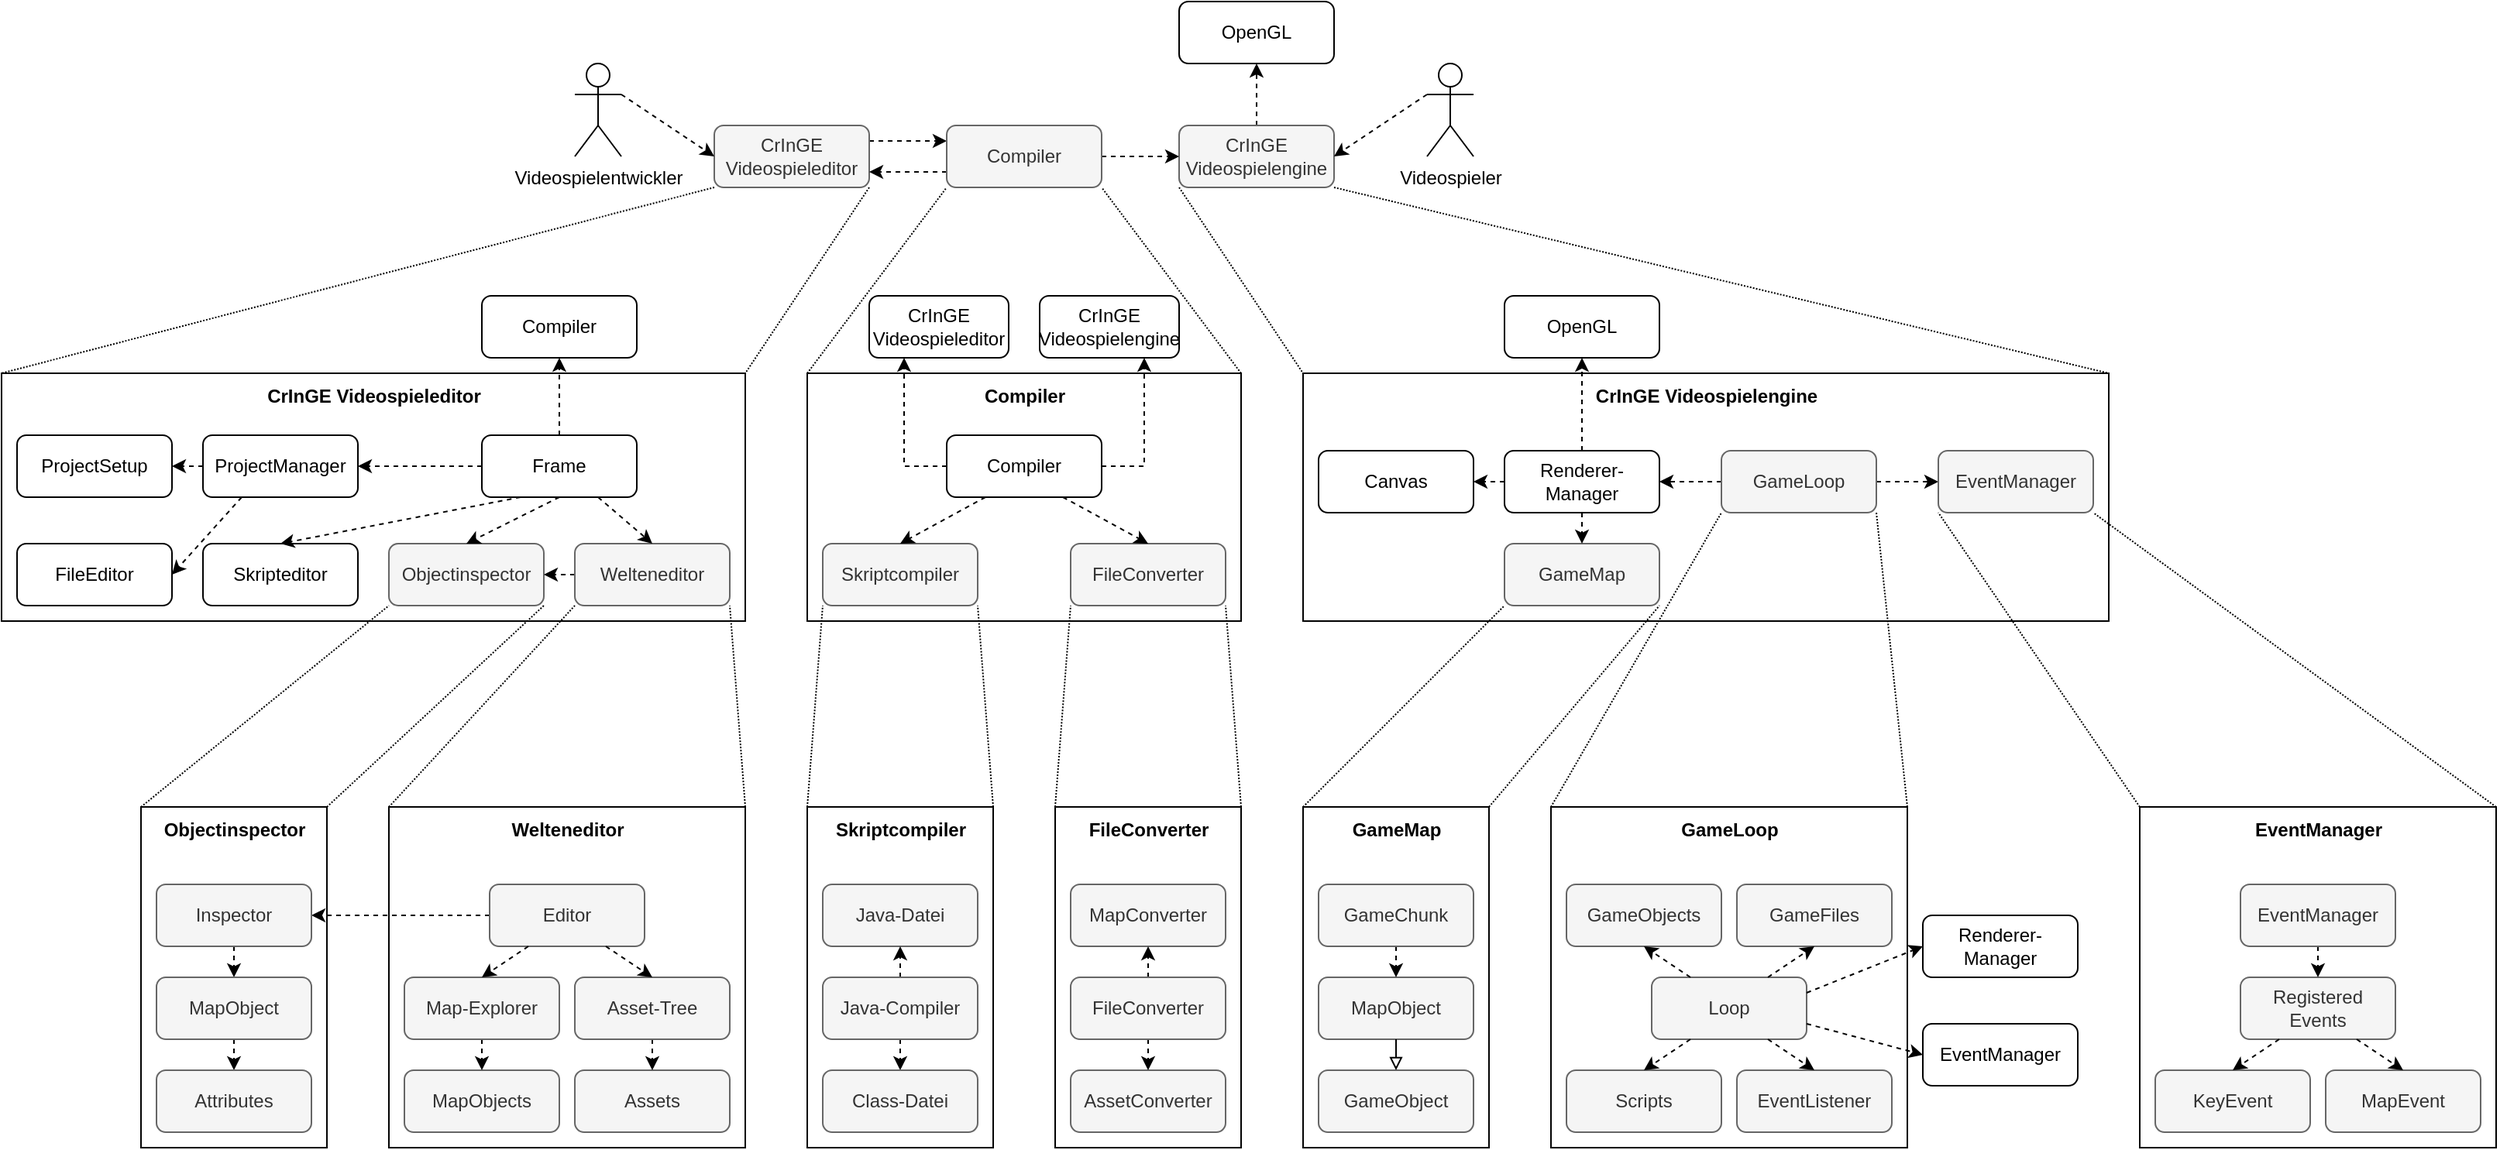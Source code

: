 <mxfile version="22.1.5" type="device">
  <diagram name="Seite-1" id="goZmlAQvP2xmTOEM6YcT">
    <mxGraphModel dx="2316" dy="764" grid="1" gridSize="10" guides="1" tooltips="1" connect="1" arrows="1" fold="1" page="1" pageScale="1" pageWidth="827" pageHeight="1169" math="0" shadow="0">
      <root>
        <mxCell id="0" />
        <mxCell id="1" parent="0" />
        <mxCell id="rNvgKP-XyyoEuGhugTqY-169" value="" style="rounded=0;whiteSpace=wrap;html=1;" vertex="1" parent="1">
          <mxGeometry x="-350" y="680" width="120" height="220" as="geometry" />
        </mxCell>
        <mxCell id="rNvgKP-XyyoEuGhugTqY-159" style="edgeStyle=orthogonalEdgeStyle;rounded=0;orthogonalLoop=1;jettySize=auto;html=1;exitX=1;exitY=0.25;exitDx=0;exitDy=0;entryX=0;entryY=0.25;entryDx=0;entryDy=0;dashed=1;" edge="1" parent="1" source="rNvgKP-XyyoEuGhugTqY-1" target="rNvgKP-XyyoEuGhugTqY-104">
          <mxGeometry relative="1" as="geometry" />
        </mxCell>
        <mxCell id="rNvgKP-XyyoEuGhugTqY-1" value="CrInGE Videospieleditor" style="rounded=1;whiteSpace=wrap;html=1;fillColor=#f5f5f5;fontColor=#333333;strokeColor=#666666;" vertex="1" parent="1">
          <mxGeometry x="20" y="240" width="100" height="40" as="geometry" />
        </mxCell>
        <mxCell id="rNvgKP-XyyoEuGhugTqY-15" style="edgeStyle=orthogonalEdgeStyle;rounded=0;orthogonalLoop=1;jettySize=auto;html=1;exitX=0.5;exitY=0;exitDx=0;exitDy=0;entryX=0.5;entryY=1;entryDx=0;entryDy=0;dashed=1;" edge="1" parent="1" source="rNvgKP-XyyoEuGhugTqY-2" target="rNvgKP-XyyoEuGhugTqY-14">
          <mxGeometry relative="1" as="geometry" />
        </mxCell>
        <mxCell id="rNvgKP-XyyoEuGhugTqY-2" value="CrInGE Videospielengine" style="rounded=1;whiteSpace=wrap;html=1;fillColor=#f5f5f5;fontColor=#333333;strokeColor=#666666;" vertex="1" parent="1">
          <mxGeometry x="320" y="240" width="100" height="40" as="geometry" />
        </mxCell>
        <mxCell id="rNvgKP-XyyoEuGhugTqY-4" value="Videospielentwickler" style="shape=umlActor;verticalLabelPosition=bottom;verticalAlign=top;html=1;outlineConnect=0;" vertex="1" parent="1">
          <mxGeometry x="-70" y="200" width="30" height="60" as="geometry" />
        </mxCell>
        <mxCell id="rNvgKP-XyyoEuGhugTqY-10" value="Videospieler" style="shape=umlActor;verticalLabelPosition=bottom;verticalAlign=top;html=1;outlineConnect=0;" vertex="1" parent="1">
          <mxGeometry x="480" y="200" width="30" height="60" as="geometry" />
        </mxCell>
        <mxCell id="rNvgKP-XyyoEuGhugTqY-14" value="OpenGL" style="rounded=1;whiteSpace=wrap;html=1;" vertex="1" parent="1">
          <mxGeometry x="320" y="160" width="100" height="40" as="geometry" />
        </mxCell>
        <mxCell id="rNvgKP-XyyoEuGhugTqY-16" value="" style="rounded=0;whiteSpace=wrap;html=1;" vertex="1" parent="1">
          <mxGeometry x="-440" y="400" width="480" height="160" as="geometry" />
        </mxCell>
        <mxCell id="rNvgKP-XyyoEuGhugTqY-17" value="" style="rounded=0;whiteSpace=wrap;html=1;" vertex="1" parent="1">
          <mxGeometry x="400" y="400" width="520" height="160" as="geometry" />
        </mxCell>
        <mxCell id="rNvgKP-XyyoEuGhugTqY-18" value="" style="endArrow=none;html=1;rounded=0;entryX=0;entryY=0;entryDx=0;entryDy=0;exitX=0;exitY=1;exitDx=0;exitDy=0;dashed=1;dashPattern=1 1;" edge="1" parent="1" source="rNvgKP-XyyoEuGhugTqY-2" target="rNvgKP-XyyoEuGhugTqY-17">
          <mxGeometry width="50" height="50" relative="1" as="geometry">
            <mxPoint x="360" y="430" as="sourcePoint" />
            <mxPoint x="410" y="380" as="targetPoint" />
          </mxGeometry>
        </mxCell>
        <mxCell id="rNvgKP-XyyoEuGhugTqY-19" value="" style="endArrow=none;html=1;rounded=0;entryX=1;entryY=0;entryDx=0;entryDy=0;exitX=1;exitY=1;exitDx=0;exitDy=0;dashed=1;dashPattern=1 1;" edge="1" parent="1" source="rNvgKP-XyyoEuGhugTqY-2" target="rNvgKP-XyyoEuGhugTqY-17">
          <mxGeometry width="50" height="50" relative="1" as="geometry">
            <mxPoint x="410" y="330" as="sourcePoint" />
            <mxPoint x="410" y="390" as="targetPoint" />
          </mxGeometry>
        </mxCell>
        <mxCell id="rNvgKP-XyyoEuGhugTqY-20" value="" style="endArrow=classic;html=1;rounded=0;exitX=1;exitY=0.333;exitDx=0;exitDy=0;exitPerimeter=0;entryX=0;entryY=0.5;entryDx=0;entryDy=0;dashed=1;" edge="1" parent="1" source="rNvgKP-XyyoEuGhugTqY-4" target="rNvgKP-XyyoEuGhugTqY-1">
          <mxGeometry width="50" height="50" relative="1" as="geometry">
            <mxPoint x="360" y="330" as="sourcePoint" />
            <mxPoint x="410" y="280" as="targetPoint" />
          </mxGeometry>
        </mxCell>
        <mxCell id="rNvgKP-XyyoEuGhugTqY-21" value="" style="endArrow=classic;html=1;rounded=0;exitX=0;exitY=0.333;exitDx=0;exitDy=0;exitPerimeter=0;entryX=1;entryY=0.5;entryDx=0;entryDy=0;dashed=1;" edge="1" parent="1" source="rNvgKP-XyyoEuGhugTqY-10" target="rNvgKP-XyyoEuGhugTqY-2">
          <mxGeometry width="50" height="50" relative="1" as="geometry">
            <mxPoint x="210" y="270" as="sourcePoint" />
            <mxPoint x="270" y="310" as="targetPoint" />
          </mxGeometry>
        </mxCell>
        <mxCell id="rNvgKP-XyyoEuGhugTqY-22" value="" style="endArrow=none;html=1;rounded=0;entryX=1;entryY=0;entryDx=0;entryDy=0;exitX=1;exitY=1;exitDx=0;exitDy=0;dashed=1;dashPattern=1 1;" edge="1" parent="1" source="rNvgKP-XyyoEuGhugTqY-1" target="rNvgKP-XyyoEuGhugTqY-16">
          <mxGeometry width="50" height="50" relative="1" as="geometry">
            <mxPoint x="410" y="330" as="sourcePoint" />
            <mxPoint x="410" y="410" as="targetPoint" />
          </mxGeometry>
        </mxCell>
        <mxCell id="rNvgKP-XyyoEuGhugTqY-23" value="" style="endArrow=none;html=1;rounded=0;entryX=0;entryY=0;entryDx=0;entryDy=0;exitX=0;exitY=1;exitDx=0;exitDy=0;dashed=1;dashPattern=1 1;" edge="1" parent="1" source="rNvgKP-XyyoEuGhugTqY-1" target="rNvgKP-XyyoEuGhugTqY-16">
          <mxGeometry width="50" height="50" relative="1" as="geometry">
            <mxPoint x="370" y="330" as="sourcePoint" />
            <mxPoint x="370" y="410" as="targetPoint" />
          </mxGeometry>
        </mxCell>
        <mxCell id="rNvgKP-XyyoEuGhugTqY-24" value="Objectinspector" style="rounded=1;whiteSpace=wrap;html=1;fillColor=#f5f5f5;fontColor=#333333;strokeColor=#666666;" vertex="1" parent="1">
          <mxGeometry x="-190" y="510" width="100" height="40" as="geometry" />
        </mxCell>
        <mxCell id="rNvgKP-XyyoEuGhugTqY-168" style="edgeStyle=orthogonalEdgeStyle;rounded=0;orthogonalLoop=1;jettySize=auto;html=1;exitX=0;exitY=0.5;exitDx=0;exitDy=0;entryX=1;entryY=0.5;entryDx=0;entryDy=0;dashed=1;" edge="1" parent="1" source="rNvgKP-XyyoEuGhugTqY-25" target="rNvgKP-XyyoEuGhugTqY-24">
          <mxGeometry relative="1" as="geometry" />
        </mxCell>
        <mxCell id="rNvgKP-XyyoEuGhugTqY-25" value="Welteneditor" style="rounded=1;whiteSpace=wrap;html=1;fillColor=#f5f5f5;fontColor=#333333;strokeColor=#666666;" vertex="1" parent="1">
          <mxGeometry x="-70" y="510" width="100" height="40" as="geometry" />
        </mxCell>
        <mxCell id="rNvgKP-XyyoEuGhugTqY-26" value="Canvas" style="rounded=1;whiteSpace=wrap;html=1;" vertex="1" parent="1">
          <mxGeometry x="410" y="450" width="100" height="40" as="geometry" />
        </mxCell>
        <mxCell id="rNvgKP-XyyoEuGhugTqY-27" value="GameMap" style="rounded=1;whiteSpace=wrap;html=1;fillColor=#f5f5f5;fontColor=#333333;strokeColor=#666666;" vertex="1" parent="1">
          <mxGeometry x="530" y="510" width="100" height="40" as="geometry" />
        </mxCell>
        <mxCell id="rNvgKP-XyyoEuGhugTqY-29" style="edgeStyle=orthogonalEdgeStyle;rounded=0;orthogonalLoop=1;jettySize=auto;html=1;exitX=0.5;exitY=1;exitDx=0;exitDy=0;entryX=0.5;entryY=0;entryDx=0;entryDy=0;dashed=1;" edge="1" parent="1" source="rNvgKP-XyyoEuGhugTqY-28" target="rNvgKP-XyyoEuGhugTqY-27">
          <mxGeometry relative="1" as="geometry" />
        </mxCell>
        <mxCell id="rNvgKP-XyyoEuGhugTqY-32" style="edgeStyle=orthogonalEdgeStyle;rounded=0;orthogonalLoop=1;jettySize=auto;html=1;exitX=0.5;exitY=0;exitDx=0;exitDy=0;entryX=0.5;entryY=1;entryDx=0;entryDy=0;dashed=1;" edge="1" parent="1" source="rNvgKP-XyyoEuGhugTqY-28" target="rNvgKP-XyyoEuGhugTqY-31">
          <mxGeometry relative="1" as="geometry" />
        </mxCell>
        <mxCell id="rNvgKP-XyyoEuGhugTqY-34" style="edgeStyle=orthogonalEdgeStyle;rounded=0;orthogonalLoop=1;jettySize=auto;html=1;exitX=0;exitY=0.5;exitDx=0;exitDy=0;entryX=1;entryY=0.5;entryDx=0;entryDy=0;dashed=1;" edge="1" parent="1" source="rNvgKP-XyyoEuGhugTqY-28" target="rNvgKP-XyyoEuGhugTqY-26">
          <mxGeometry relative="1" as="geometry" />
        </mxCell>
        <mxCell id="rNvgKP-XyyoEuGhugTqY-28" value="Renderer-Manager" style="rounded=1;whiteSpace=wrap;html=1;" vertex="1" parent="1">
          <mxGeometry x="530" y="450" width="100" height="40" as="geometry" />
        </mxCell>
        <mxCell id="rNvgKP-XyyoEuGhugTqY-31" value="OpenGL" style="rounded=1;whiteSpace=wrap;html=1;" vertex="1" parent="1">
          <mxGeometry x="530" y="350" width="100" height="40" as="geometry" />
        </mxCell>
        <mxCell id="rNvgKP-XyyoEuGhugTqY-35" style="edgeStyle=orthogonalEdgeStyle;rounded=0;orthogonalLoop=1;jettySize=auto;html=1;exitX=0;exitY=0.5;exitDx=0;exitDy=0;entryX=1;entryY=0.5;entryDx=0;entryDy=0;dashed=1;" edge="1" parent="1" source="rNvgKP-XyyoEuGhugTqY-33" target="rNvgKP-XyyoEuGhugTqY-28">
          <mxGeometry relative="1" as="geometry" />
        </mxCell>
        <mxCell id="rNvgKP-XyyoEuGhugTqY-38" style="edgeStyle=orthogonalEdgeStyle;rounded=0;orthogonalLoop=1;jettySize=auto;html=1;exitX=1;exitY=0.5;exitDx=0;exitDy=0;entryX=0;entryY=0.5;entryDx=0;entryDy=0;dashed=1;" edge="1" parent="1" source="rNvgKP-XyyoEuGhugTqY-33" target="rNvgKP-XyyoEuGhugTqY-36">
          <mxGeometry relative="1" as="geometry" />
        </mxCell>
        <mxCell id="rNvgKP-XyyoEuGhugTqY-33" value="GameLoop" style="rounded=1;whiteSpace=wrap;html=1;fillColor=#f5f5f5;fontColor=#333333;strokeColor=#666666;" vertex="1" parent="1">
          <mxGeometry x="670" y="450" width="100" height="40" as="geometry" />
        </mxCell>
        <mxCell id="rNvgKP-XyyoEuGhugTqY-36" value="EventManager" style="rounded=1;whiteSpace=wrap;html=1;fillColor=#f5f5f5;fontColor=#333333;strokeColor=#666666;" vertex="1" parent="1">
          <mxGeometry x="810" y="450" width="100" height="40" as="geometry" />
        </mxCell>
        <mxCell id="rNvgKP-XyyoEuGhugTqY-40" value="" style="rounded=0;whiteSpace=wrap;html=1;" vertex="1" parent="1">
          <mxGeometry x="400" y="680" width="120" height="220" as="geometry" />
        </mxCell>
        <mxCell id="rNvgKP-XyyoEuGhugTqY-42" value="" style="endArrow=none;html=1;rounded=0;exitX=0;exitY=0;exitDx=0;exitDy=0;entryX=0;entryY=1;entryDx=0;entryDy=0;dashed=1;dashPattern=1 1;" edge="1" parent="1" source="rNvgKP-XyyoEuGhugTqY-40" target="rNvgKP-XyyoEuGhugTqY-27">
          <mxGeometry width="50" height="50" relative="1" as="geometry">
            <mxPoint x="600" y="670" as="sourcePoint" />
            <mxPoint x="650" y="620" as="targetPoint" />
          </mxGeometry>
        </mxCell>
        <mxCell id="rNvgKP-XyyoEuGhugTqY-43" value="" style="endArrow=none;html=1;rounded=0;exitX=1;exitY=0;exitDx=0;exitDy=0;entryX=1;entryY=1;entryDx=0;entryDy=0;dashed=1;dashPattern=1 1;" edge="1" parent="1" source="rNvgKP-XyyoEuGhugTqY-40" target="rNvgKP-XyyoEuGhugTqY-27">
          <mxGeometry width="50" height="50" relative="1" as="geometry">
            <mxPoint x="600" y="670" as="sourcePoint" />
            <mxPoint x="650" y="620" as="targetPoint" />
          </mxGeometry>
        </mxCell>
        <mxCell id="rNvgKP-XyyoEuGhugTqY-44" value="MapObject" style="rounded=1;whiteSpace=wrap;html=1;fillColor=#f5f5f5;fontColor=#333333;strokeColor=#666666;" vertex="1" parent="1">
          <mxGeometry x="410" y="790" width="100" height="40" as="geometry" />
        </mxCell>
        <mxCell id="rNvgKP-XyyoEuGhugTqY-46" value="CrInGE Videospielengine" style="text;html=1;align=center;verticalAlign=middle;resizable=0;points=[];autosize=1;strokeColor=none;fillColor=none;fontStyle=1" vertex="1" parent="1">
          <mxGeometry x="575" y="400" width="170" height="30" as="geometry" />
        </mxCell>
        <mxCell id="rNvgKP-XyyoEuGhugTqY-51" style="edgeStyle=orthogonalEdgeStyle;rounded=0;orthogonalLoop=1;jettySize=auto;html=1;exitX=0.5;exitY=1;exitDx=0;exitDy=0;entryX=0.5;entryY=0;entryDx=0;entryDy=0;dashed=1;" edge="1" parent="1" source="rNvgKP-XyyoEuGhugTqY-47" target="rNvgKP-XyyoEuGhugTqY-44">
          <mxGeometry relative="1" as="geometry" />
        </mxCell>
        <mxCell id="rNvgKP-XyyoEuGhugTqY-47" value="GameChunk" style="rounded=1;whiteSpace=wrap;html=1;fillColor=#f5f5f5;fontColor=#333333;strokeColor=#666666;" vertex="1" parent="1">
          <mxGeometry x="410" y="730" width="100" height="40" as="geometry" />
        </mxCell>
        <mxCell id="rNvgKP-XyyoEuGhugTqY-49" value="&lt;b&gt;GameMap&lt;/b&gt;" style="text;html=1;align=center;verticalAlign=middle;resizable=0;points=[];autosize=1;strokeColor=none;fillColor=none;" vertex="1" parent="1">
          <mxGeometry x="420" y="680" width="80" height="30" as="geometry" />
        </mxCell>
        <mxCell id="rNvgKP-XyyoEuGhugTqY-53" value="GameObject" style="rounded=1;whiteSpace=wrap;html=1;fillColor=#f5f5f5;fontColor=#333333;strokeColor=#666666;" vertex="1" parent="1">
          <mxGeometry x="410" y="850" width="100" height="40" as="geometry" />
        </mxCell>
        <mxCell id="rNvgKP-XyyoEuGhugTqY-63" value="" style="rounded=0;whiteSpace=wrap;html=1;" vertex="1" parent="1">
          <mxGeometry x="560" y="680" width="230" height="220" as="geometry" />
        </mxCell>
        <mxCell id="rNvgKP-XyyoEuGhugTqY-64" value="&lt;b&gt;GameLoop&lt;/b&gt;" style="text;html=1;align=center;verticalAlign=middle;resizable=0;points=[];autosize=1;strokeColor=none;fillColor=none;" vertex="1" parent="1">
          <mxGeometry x="630" y="680" width="90" height="30" as="geometry" />
        </mxCell>
        <mxCell id="rNvgKP-XyyoEuGhugTqY-66" value="" style="endArrow=none;html=1;rounded=0;exitX=0;exitY=0;exitDx=0;exitDy=0;entryX=0;entryY=1;entryDx=0;entryDy=0;dashed=1;dashPattern=1 1;" edge="1" parent="1" source="rNvgKP-XyyoEuGhugTqY-63" target="rNvgKP-XyyoEuGhugTqY-33">
          <mxGeometry width="50" height="50" relative="1" as="geometry">
            <mxPoint x="730" y="580" as="sourcePoint" />
            <mxPoint x="780" y="530" as="targetPoint" />
          </mxGeometry>
        </mxCell>
        <mxCell id="rNvgKP-XyyoEuGhugTqY-67" value="" style="endArrow=none;html=1;rounded=0;exitX=1;exitY=0;exitDx=0;exitDy=0;entryX=1;entryY=1;entryDx=0;entryDy=0;dashed=1;dashPattern=1 1;" edge="1" parent="1" source="rNvgKP-XyyoEuGhugTqY-63" target="rNvgKP-XyyoEuGhugTqY-33">
          <mxGeometry width="50" height="50" relative="1" as="geometry">
            <mxPoint x="730" y="580" as="sourcePoint" />
            <mxPoint x="780" y="530" as="targetPoint" />
          </mxGeometry>
        </mxCell>
        <mxCell id="rNvgKP-XyyoEuGhugTqY-71" value="Renderer-Manager" style="rounded=1;whiteSpace=wrap;html=1;" vertex="1" parent="1">
          <mxGeometry x="800" y="750" width="100" height="40" as="geometry" />
        </mxCell>
        <mxCell id="rNvgKP-XyyoEuGhugTqY-72" value="EventManager" style="rounded=1;whiteSpace=wrap;html=1;" vertex="1" parent="1">
          <mxGeometry x="800" y="820" width="100" height="40" as="geometry" />
        </mxCell>
        <mxCell id="rNvgKP-XyyoEuGhugTqY-73" value="Loop" style="rounded=1;whiteSpace=wrap;html=1;fillColor=#f5f5f5;fontColor=#333333;strokeColor=#666666;" vertex="1" parent="1">
          <mxGeometry x="625" y="790" width="100" height="40" as="geometry" />
        </mxCell>
        <mxCell id="rNvgKP-XyyoEuGhugTqY-75" value="" style="endArrow=classic;html=1;rounded=0;exitX=1;exitY=0.25;exitDx=0;exitDy=0;entryX=0;entryY=0.5;entryDx=0;entryDy=0;dashed=1;" edge="1" parent="1" source="rNvgKP-XyyoEuGhugTqY-73" target="rNvgKP-XyyoEuGhugTqY-71">
          <mxGeometry width="50" height="50" relative="1" as="geometry">
            <mxPoint x="870" y="750" as="sourcePoint" />
            <mxPoint x="920" y="700" as="targetPoint" />
          </mxGeometry>
        </mxCell>
        <mxCell id="rNvgKP-XyyoEuGhugTqY-76" value="" style="endArrow=classic;html=1;rounded=0;exitX=1;exitY=0.75;exitDx=0;exitDy=0;entryX=0;entryY=0.5;entryDx=0;entryDy=0;dashed=1;" edge="1" parent="1" source="rNvgKP-XyyoEuGhugTqY-73" target="rNvgKP-XyyoEuGhugTqY-72">
          <mxGeometry width="50" height="50" relative="1" as="geometry">
            <mxPoint x="845" y="750" as="sourcePoint" />
            <mxPoint x="930" y="730" as="targetPoint" />
          </mxGeometry>
        </mxCell>
        <mxCell id="rNvgKP-XyyoEuGhugTqY-77" value="GameObjects" style="rounded=1;whiteSpace=wrap;html=1;fillColor=#f5f5f5;fontColor=#333333;strokeColor=#666666;" vertex="1" parent="1">
          <mxGeometry x="570" y="730" width="100" height="40" as="geometry" />
        </mxCell>
        <mxCell id="rNvgKP-XyyoEuGhugTqY-78" value="GameFiles" style="rounded=1;whiteSpace=wrap;html=1;fillColor=#f5f5f5;fontColor=#333333;strokeColor=#666666;" vertex="1" parent="1">
          <mxGeometry x="680" y="730" width="100" height="40" as="geometry" />
        </mxCell>
        <mxCell id="rNvgKP-XyyoEuGhugTqY-79" value="Scripts" style="rounded=1;whiteSpace=wrap;html=1;fillColor=#f5f5f5;fontColor=#333333;strokeColor=#666666;" vertex="1" parent="1">
          <mxGeometry x="570" y="850" width="100" height="40" as="geometry" />
        </mxCell>
        <mxCell id="rNvgKP-XyyoEuGhugTqY-80" value="EventListener" style="rounded=1;whiteSpace=wrap;html=1;fillColor=#f5f5f5;fontColor=#333333;strokeColor=#666666;" vertex="1" parent="1">
          <mxGeometry x="680" y="850" width="100" height="40" as="geometry" />
        </mxCell>
        <mxCell id="rNvgKP-XyyoEuGhugTqY-82" value="" style="endArrow=classic;html=1;rounded=0;exitX=0.75;exitY=0;exitDx=0;exitDy=0;entryX=0.5;entryY=1;entryDx=0;entryDy=0;dashed=1;" edge="1" parent="1" source="rNvgKP-XyyoEuGhugTqY-73" target="rNvgKP-XyyoEuGhugTqY-78">
          <mxGeometry width="50" height="50" relative="1" as="geometry">
            <mxPoint x="830" y="860" as="sourcePoint" />
            <mxPoint x="880" y="810" as="targetPoint" />
          </mxGeometry>
        </mxCell>
        <mxCell id="rNvgKP-XyyoEuGhugTqY-83" value="" style="endArrow=classic;html=1;rounded=0;exitX=0.25;exitY=0;exitDx=0;exitDy=0;entryX=0.5;entryY=1;entryDx=0;entryDy=0;dashed=1;" edge="1" parent="1" source="rNvgKP-XyyoEuGhugTqY-73" target="rNvgKP-XyyoEuGhugTqY-77">
          <mxGeometry width="50" height="50" relative="1" as="geometry">
            <mxPoint x="820" y="860" as="sourcePoint" />
            <mxPoint x="870" y="810" as="targetPoint" />
          </mxGeometry>
        </mxCell>
        <mxCell id="rNvgKP-XyyoEuGhugTqY-84" value="" style="endArrow=classic;html=1;rounded=0;exitX=0.75;exitY=1;exitDx=0;exitDy=0;entryX=0.5;entryY=0;entryDx=0;entryDy=0;dashed=1;" edge="1" parent="1" source="rNvgKP-XyyoEuGhugTqY-73" target="rNvgKP-XyyoEuGhugTqY-80">
          <mxGeometry width="50" height="50" relative="1" as="geometry">
            <mxPoint x="820" y="860" as="sourcePoint" />
            <mxPoint x="870" y="810" as="targetPoint" />
          </mxGeometry>
        </mxCell>
        <mxCell id="rNvgKP-XyyoEuGhugTqY-85" value="" style="endArrow=classic;html=1;rounded=0;exitX=0.25;exitY=1;exitDx=0;exitDy=0;entryX=0.5;entryY=0;entryDx=0;entryDy=0;dashed=1;" edge="1" parent="1" source="rNvgKP-XyyoEuGhugTqY-73" target="rNvgKP-XyyoEuGhugTqY-79">
          <mxGeometry width="50" height="50" relative="1" as="geometry">
            <mxPoint x="820" y="860" as="sourcePoint" />
            <mxPoint x="870" y="810" as="targetPoint" />
          </mxGeometry>
        </mxCell>
        <mxCell id="rNvgKP-XyyoEuGhugTqY-86" value="" style="endArrow=block;html=1;rounded=0;exitX=0.5;exitY=1;exitDx=0;exitDy=0;entryX=0.5;entryY=0;entryDx=0;entryDy=0;endFill=0;" edge="1" parent="1" source="rNvgKP-XyyoEuGhugTqY-44" target="rNvgKP-XyyoEuGhugTqY-53">
          <mxGeometry width="50" height="50" relative="1" as="geometry">
            <mxPoint x="570" y="890" as="sourcePoint" />
            <mxPoint x="620" y="840" as="targetPoint" />
          </mxGeometry>
        </mxCell>
        <mxCell id="rNvgKP-XyyoEuGhugTqY-88" value="" style="rounded=0;whiteSpace=wrap;html=1;" vertex="1" parent="1">
          <mxGeometry x="940" y="680" width="230" height="220" as="geometry" />
        </mxCell>
        <mxCell id="rNvgKP-XyyoEuGhugTqY-89" value="" style="endArrow=none;html=1;rounded=0;exitX=0;exitY=0;exitDx=0;exitDy=0;entryX=0;entryY=1;entryDx=0;entryDy=0;dashed=1;dashPattern=1 1;" edge="1" parent="1" source="rNvgKP-XyyoEuGhugTqY-88" target="rNvgKP-XyyoEuGhugTqY-36">
          <mxGeometry width="50" height="50" relative="1" as="geometry">
            <mxPoint x="780" y="720" as="sourcePoint" />
            <mxPoint x="830" y="670" as="targetPoint" />
          </mxGeometry>
        </mxCell>
        <mxCell id="rNvgKP-XyyoEuGhugTqY-90" value="" style="endArrow=none;html=1;rounded=0;exitX=1;exitY=0;exitDx=0;exitDy=0;entryX=1;entryY=1;entryDx=0;entryDy=0;dashed=1;dashPattern=1 1;" edge="1" parent="1" source="rNvgKP-XyyoEuGhugTqY-88" target="rNvgKP-XyyoEuGhugTqY-36">
          <mxGeometry width="50" height="50" relative="1" as="geometry">
            <mxPoint x="780" y="560" as="sourcePoint" />
            <mxPoint x="830" y="510" as="targetPoint" />
          </mxGeometry>
        </mxCell>
        <mxCell id="rNvgKP-XyyoEuGhugTqY-91" value="&lt;b&gt;EventManager&lt;/b&gt;" style="text;html=1;align=center;verticalAlign=middle;resizable=0;points=[];autosize=1;strokeColor=none;fillColor=none;" vertex="1" parent="1">
          <mxGeometry x="1000" y="680" width="110" height="30" as="geometry" />
        </mxCell>
        <mxCell id="rNvgKP-XyyoEuGhugTqY-92" value="Registered Events" style="rounded=1;whiteSpace=wrap;html=1;fillColor=#f5f5f5;fontColor=#333333;strokeColor=#666666;" vertex="1" parent="1">
          <mxGeometry x="1005" y="790" width="100" height="40" as="geometry" />
        </mxCell>
        <mxCell id="rNvgKP-XyyoEuGhugTqY-93" value="KeyEvent" style="rounded=1;whiteSpace=wrap;html=1;fillColor=#f5f5f5;fontColor=#333333;strokeColor=#666666;" vertex="1" parent="1">
          <mxGeometry x="950" y="850" width="100" height="40" as="geometry" />
        </mxCell>
        <mxCell id="rNvgKP-XyyoEuGhugTqY-94" value="MapEvent" style="rounded=1;whiteSpace=wrap;html=1;fillColor=#f5f5f5;fontColor=#333333;strokeColor=#666666;" vertex="1" parent="1">
          <mxGeometry x="1060" y="850" width="100" height="40" as="geometry" />
        </mxCell>
        <mxCell id="rNvgKP-XyyoEuGhugTqY-97" value="" style="endArrow=classic;html=1;rounded=0;exitX=0.25;exitY=1;exitDx=0;exitDy=0;entryX=0.5;entryY=0;entryDx=0;entryDy=0;dashed=1;" edge="1" parent="1" source="rNvgKP-XyyoEuGhugTqY-92" target="rNvgKP-XyyoEuGhugTqY-93">
          <mxGeometry width="50" height="50" relative="1" as="geometry">
            <mxPoint x="1060" y="840" as="sourcePoint" />
            <mxPoint x="1110" y="790" as="targetPoint" />
          </mxGeometry>
        </mxCell>
        <mxCell id="rNvgKP-XyyoEuGhugTqY-98" value="" style="endArrow=classic;html=1;rounded=0;exitX=0.75;exitY=1;exitDx=0;exitDy=0;entryX=0.5;entryY=0;entryDx=0;entryDy=0;dashed=1;" edge="1" parent="1" source="rNvgKP-XyyoEuGhugTqY-92" target="rNvgKP-XyyoEuGhugTqY-94">
          <mxGeometry width="50" height="50" relative="1" as="geometry">
            <mxPoint x="1060" y="840" as="sourcePoint" />
            <mxPoint x="1110" y="790" as="targetPoint" />
          </mxGeometry>
        </mxCell>
        <mxCell id="rNvgKP-XyyoEuGhugTqY-103" style="edgeStyle=orthogonalEdgeStyle;rounded=0;orthogonalLoop=1;jettySize=auto;html=1;exitX=0.5;exitY=1;exitDx=0;exitDy=0;entryX=0.5;entryY=0;entryDx=0;entryDy=0;dashed=1;" edge="1" parent="1" source="rNvgKP-XyyoEuGhugTqY-102" target="rNvgKP-XyyoEuGhugTqY-92">
          <mxGeometry relative="1" as="geometry" />
        </mxCell>
        <mxCell id="rNvgKP-XyyoEuGhugTqY-102" value="EventManager" style="rounded=1;whiteSpace=wrap;html=1;fillColor=#f5f5f5;fontColor=#333333;strokeColor=#666666;" vertex="1" parent="1">
          <mxGeometry x="1005" y="730" width="100" height="40" as="geometry" />
        </mxCell>
        <mxCell id="rNvgKP-XyyoEuGhugTqY-106" style="edgeStyle=orthogonalEdgeStyle;rounded=0;orthogonalLoop=1;jettySize=auto;html=1;exitX=1;exitY=0.5;exitDx=0;exitDy=0;entryX=0;entryY=0.5;entryDx=0;entryDy=0;dashed=1;" edge="1" parent="1" source="rNvgKP-XyyoEuGhugTqY-104" target="rNvgKP-XyyoEuGhugTqY-2">
          <mxGeometry relative="1" as="geometry" />
        </mxCell>
        <mxCell id="rNvgKP-XyyoEuGhugTqY-160" style="edgeStyle=orthogonalEdgeStyle;rounded=0;orthogonalLoop=1;jettySize=auto;html=1;exitX=0;exitY=0.75;exitDx=0;exitDy=0;entryX=1;entryY=0.75;entryDx=0;entryDy=0;dashed=1;" edge="1" parent="1" source="rNvgKP-XyyoEuGhugTqY-104" target="rNvgKP-XyyoEuGhugTqY-1">
          <mxGeometry relative="1" as="geometry" />
        </mxCell>
        <mxCell id="rNvgKP-XyyoEuGhugTqY-104" value="Compiler" style="rounded=1;whiteSpace=wrap;html=1;fillColor=#f5f5f5;fontColor=#333333;strokeColor=#666666;" vertex="1" parent="1">
          <mxGeometry x="170" y="240" width="100" height="40" as="geometry" />
        </mxCell>
        <mxCell id="rNvgKP-XyyoEuGhugTqY-107" value="" style="rounded=0;whiteSpace=wrap;html=1;" vertex="1" parent="1">
          <mxGeometry x="80" y="400" width="280" height="160" as="geometry" />
        </mxCell>
        <mxCell id="rNvgKP-XyyoEuGhugTqY-108" value="Compiler" style="text;html=1;align=center;verticalAlign=middle;resizable=0;points=[];autosize=1;strokeColor=none;fillColor=none;fontStyle=1" vertex="1" parent="1">
          <mxGeometry x="180" y="400" width="80" height="30" as="geometry" />
        </mxCell>
        <mxCell id="rNvgKP-XyyoEuGhugTqY-109" value="" style="endArrow=none;html=1;rounded=0;entryX=1;entryY=1;entryDx=0;entryDy=0;exitX=1;exitY=0;exitDx=0;exitDy=0;dashed=1;dashPattern=1 1;" edge="1" parent="1" source="rNvgKP-XyyoEuGhugTqY-107" target="rNvgKP-XyyoEuGhugTqY-104">
          <mxGeometry width="50" height="50" relative="1" as="geometry">
            <mxPoint x="220" y="410" as="sourcePoint" />
            <mxPoint x="270" y="360" as="targetPoint" />
          </mxGeometry>
        </mxCell>
        <mxCell id="rNvgKP-XyyoEuGhugTqY-110" value="" style="endArrow=none;html=1;rounded=0;entryX=0;entryY=1;entryDx=0;entryDy=0;exitX=0;exitY=0;exitDx=0;exitDy=0;dashed=1;dashPattern=1 1;" edge="1" parent="1" source="rNvgKP-XyyoEuGhugTqY-107" target="rNvgKP-XyyoEuGhugTqY-104">
          <mxGeometry width="50" height="50" relative="1" as="geometry">
            <mxPoint x="220" y="410" as="sourcePoint" />
            <mxPoint x="270" y="360" as="targetPoint" />
          </mxGeometry>
        </mxCell>
        <mxCell id="rNvgKP-XyyoEuGhugTqY-112" value="Skriptcompiler" style="rounded=1;whiteSpace=wrap;html=1;fillColor=#f5f5f5;fontColor=#333333;strokeColor=#666666;" vertex="1" parent="1">
          <mxGeometry x="90" y="510" width="100" height="40" as="geometry" />
        </mxCell>
        <mxCell id="rNvgKP-XyyoEuGhugTqY-113" value="FileConverter" style="rounded=1;whiteSpace=wrap;html=1;fillColor=#f5f5f5;fontColor=#333333;strokeColor=#666666;" vertex="1" parent="1">
          <mxGeometry x="250" y="510" width="100" height="40" as="geometry" />
        </mxCell>
        <mxCell id="rNvgKP-XyyoEuGhugTqY-127" style="edgeStyle=orthogonalEdgeStyle;rounded=0;orthogonalLoop=1;jettySize=auto;html=1;exitX=1;exitY=0.5;exitDx=0;exitDy=0;entryX=0.75;entryY=1;entryDx=0;entryDy=0;dashed=1;" edge="1" parent="1" source="rNvgKP-XyyoEuGhugTqY-114" target="rNvgKP-XyyoEuGhugTqY-126">
          <mxGeometry relative="1" as="geometry" />
        </mxCell>
        <mxCell id="rNvgKP-XyyoEuGhugTqY-162" style="edgeStyle=orthogonalEdgeStyle;rounded=0;orthogonalLoop=1;jettySize=auto;html=1;exitX=0;exitY=0.5;exitDx=0;exitDy=0;entryX=0.25;entryY=1;entryDx=0;entryDy=0;dashed=1;" edge="1" parent="1" source="rNvgKP-XyyoEuGhugTqY-114" target="rNvgKP-XyyoEuGhugTqY-161">
          <mxGeometry relative="1" as="geometry" />
        </mxCell>
        <mxCell id="rNvgKP-XyyoEuGhugTqY-114" value="Compiler" style="rounded=1;whiteSpace=wrap;html=1;" vertex="1" parent="1">
          <mxGeometry x="170" y="440" width="100" height="40" as="geometry" />
        </mxCell>
        <mxCell id="rNvgKP-XyyoEuGhugTqY-115" value="" style="rounded=0;whiteSpace=wrap;html=1;" vertex="1" parent="1">
          <mxGeometry x="240" y="680" width="120" height="220" as="geometry" />
        </mxCell>
        <mxCell id="rNvgKP-XyyoEuGhugTqY-116" value="" style="endArrow=none;html=1;rounded=0;exitX=0;exitY=0;exitDx=0;exitDy=0;entryX=0;entryY=1;entryDx=0;entryDy=0;dashed=1;dashPattern=1 1;" edge="1" parent="1" source="rNvgKP-XyyoEuGhugTqY-115" target="rNvgKP-XyyoEuGhugTqY-113">
          <mxGeometry width="50" height="50" relative="1" as="geometry">
            <mxPoint x="220" y="690" as="sourcePoint" />
            <mxPoint x="270" y="640" as="targetPoint" />
          </mxGeometry>
        </mxCell>
        <mxCell id="rNvgKP-XyyoEuGhugTqY-117" value="" style="endArrow=none;html=1;rounded=0;entryX=1;entryY=1;entryDx=0;entryDy=0;exitX=1;exitY=0;exitDx=0;exitDy=0;dashed=1;dashPattern=1 1;" edge="1" parent="1" source="rNvgKP-XyyoEuGhugTqY-115" target="rNvgKP-XyyoEuGhugTqY-113">
          <mxGeometry width="50" height="50" relative="1" as="geometry">
            <mxPoint x="220" y="690" as="sourcePoint" />
            <mxPoint x="270" y="640" as="targetPoint" />
          </mxGeometry>
        </mxCell>
        <mxCell id="rNvgKP-XyyoEuGhugTqY-118" value="" style="rounded=0;whiteSpace=wrap;html=1;" vertex="1" parent="1">
          <mxGeometry x="80" y="680" width="120" height="220" as="geometry" />
        </mxCell>
        <mxCell id="rNvgKP-XyyoEuGhugTqY-119" value="" style="endArrow=none;html=1;rounded=0;exitX=0;exitY=0;exitDx=0;exitDy=0;entryX=0;entryY=1;entryDx=0;entryDy=0;dashed=1;dashPattern=1 1;" edge="1" parent="1" source="rNvgKP-XyyoEuGhugTqY-118" target="rNvgKP-XyyoEuGhugTqY-112">
          <mxGeometry width="50" height="50" relative="1" as="geometry">
            <mxPoint x="210" y="630" as="sourcePoint" />
            <mxPoint x="260" y="580" as="targetPoint" />
          </mxGeometry>
        </mxCell>
        <mxCell id="rNvgKP-XyyoEuGhugTqY-120" value="" style="endArrow=none;html=1;rounded=0;exitX=1;exitY=0;exitDx=0;exitDy=0;entryX=1;entryY=1;entryDx=0;entryDy=0;dashed=1;dashPattern=1 1;" edge="1" parent="1" source="rNvgKP-XyyoEuGhugTqY-118" target="rNvgKP-XyyoEuGhugTqY-112">
          <mxGeometry width="50" height="50" relative="1" as="geometry">
            <mxPoint x="210" y="630" as="sourcePoint" />
            <mxPoint x="260" y="580" as="targetPoint" />
          </mxGeometry>
        </mxCell>
        <mxCell id="rNvgKP-XyyoEuGhugTqY-121" value="&lt;b&gt;Skriptcompiler&lt;/b&gt;" style="text;html=1;align=center;verticalAlign=middle;resizable=0;points=[];autosize=1;strokeColor=none;fillColor=none;" vertex="1" parent="1">
          <mxGeometry x="85" y="680" width="110" height="30" as="geometry" />
        </mxCell>
        <mxCell id="rNvgKP-XyyoEuGhugTqY-122" value="&lt;b&gt;FileConverter&lt;/b&gt;" style="text;html=1;align=center;verticalAlign=middle;resizable=0;points=[];autosize=1;strokeColor=none;fillColor=none;" vertex="1" parent="1">
          <mxGeometry x="250" y="680" width="100" height="30" as="geometry" />
        </mxCell>
        <mxCell id="rNvgKP-XyyoEuGhugTqY-123" value="MapConverter" style="rounded=1;whiteSpace=wrap;html=1;fillColor=#f5f5f5;fontColor=#333333;strokeColor=#666666;" vertex="1" parent="1">
          <mxGeometry x="250" y="730" width="100" height="40" as="geometry" />
        </mxCell>
        <mxCell id="rNvgKP-XyyoEuGhugTqY-124" value="" style="endArrow=classic;html=1;rounded=0;exitX=0.25;exitY=1;exitDx=0;exitDy=0;entryX=0.5;entryY=0;entryDx=0;entryDy=0;dashed=1;" edge="1" parent="1" source="rNvgKP-XyyoEuGhugTqY-114" target="rNvgKP-XyyoEuGhugTqY-112">
          <mxGeometry width="50" height="50" relative="1" as="geometry">
            <mxPoint x="270" y="540" as="sourcePoint" />
            <mxPoint x="320" y="490" as="targetPoint" />
          </mxGeometry>
        </mxCell>
        <mxCell id="rNvgKP-XyyoEuGhugTqY-125" value="" style="endArrow=classic;html=1;rounded=0;exitX=0.75;exitY=1;exitDx=0;exitDy=0;entryX=0.5;entryY=0;entryDx=0;entryDy=0;dashed=1;" edge="1" parent="1" source="rNvgKP-XyyoEuGhugTqY-114" target="rNvgKP-XyyoEuGhugTqY-113">
          <mxGeometry width="50" height="50" relative="1" as="geometry">
            <mxPoint x="270" y="540" as="sourcePoint" />
            <mxPoint x="320" y="490" as="targetPoint" />
          </mxGeometry>
        </mxCell>
        <mxCell id="rNvgKP-XyyoEuGhugTqY-126" value="CrInGE Videospielengine" style="rounded=1;whiteSpace=wrap;html=1;" vertex="1" parent="1">
          <mxGeometry x="230" y="350" width="90" height="40" as="geometry" />
        </mxCell>
        <mxCell id="rNvgKP-XyyoEuGhugTqY-128" value="AssetConverter" style="rounded=1;whiteSpace=wrap;html=1;fillColor=#f5f5f5;fontColor=#333333;strokeColor=#666666;" vertex="1" parent="1">
          <mxGeometry x="250" y="850" width="100" height="40" as="geometry" />
        </mxCell>
        <mxCell id="rNvgKP-XyyoEuGhugTqY-130" value="Java-Datei" style="rounded=1;whiteSpace=wrap;html=1;fillColor=#f5f5f5;fontColor=#333333;strokeColor=#666666;" vertex="1" parent="1">
          <mxGeometry x="90" y="730" width="100" height="40" as="geometry" />
        </mxCell>
        <mxCell id="rNvgKP-XyyoEuGhugTqY-134" style="edgeStyle=orthogonalEdgeStyle;rounded=0;orthogonalLoop=1;jettySize=auto;html=1;exitX=0.5;exitY=0;exitDx=0;exitDy=0;entryX=0.5;entryY=1;entryDx=0;entryDy=0;dashed=1;" edge="1" parent="1" source="rNvgKP-XyyoEuGhugTqY-131" target="rNvgKP-XyyoEuGhugTqY-130">
          <mxGeometry relative="1" as="geometry" />
        </mxCell>
        <mxCell id="rNvgKP-XyyoEuGhugTqY-135" style="edgeStyle=orthogonalEdgeStyle;rounded=0;orthogonalLoop=1;jettySize=auto;html=1;exitX=0.5;exitY=1;exitDx=0;exitDy=0;entryX=0.5;entryY=0;entryDx=0;entryDy=0;dashed=1;" edge="1" parent="1" source="rNvgKP-XyyoEuGhugTqY-131" target="rNvgKP-XyyoEuGhugTqY-133">
          <mxGeometry relative="1" as="geometry" />
        </mxCell>
        <mxCell id="rNvgKP-XyyoEuGhugTqY-131" value="Java-Compiler" style="rounded=1;whiteSpace=wrap;html=1;fillColor=#f5f5f5;fontColor=#333333;strokeColor=#666666;" vertex="1" parent="1">
          <mxGeometry x="90" y="790" width="100" height="40" as="geometry" />
        </mxCell>
        <mxCell id="rNvgKP-XyyoEuGhugTqY-133" value="Class-Datei" style="rounded=1;whiteSpace=wrap;html=1;fillColor=#f5f5f5;fontColor=#333333;strokeColor=#666666;" vertex="1" parent="1">
          <mxGeometry x="90" y="850" width="100" height="40" as="geometry" />
        </mxCell>
        <mxCell id="rNvgKP-XyyoEuGhugTqY-137" style="edgeStyle=orthogonalEdgeStyle;rounded=0;orthogonalLoop=1;jettySize=auto;html=1;exitX=0.5;exitY=0;exitDx=0;exitDy=0;entryX=0.5;entryY=1;entryDx=0;entryDy=0;dashed=1;" edge="1" parent="1" source="rNvgKP-XyyoEuGhugTqY-136" target="rNvgKP-XyyoEuGhugTqY-123">
          <mxGeometry relative="1" as="geometry" />
        </mxCell>
        <mxCell id="rNvgKP-XyyoEuGhugTqY-138" style="edgeStyle=orthogonalEdgeStyle;rounded=0;orthogonalLoop=1;jettySize=auto;html=1;exitX=0.5;exitY=1;exitDx=0;exitDy=0;entryX=0.5;entryY=0;entryDx=0;entryDy=0;dashed=1;" edge="1" parent="1" source="rNvgKP-XyyoEuGhugTqY-136" target="rNvgKP-XyyoEuGhugTqY-128">
          <mxGeometry relative="1" as="geometry" />
        </mxCell>
        <mxCell id="rNvgKP-XyyoEuGhugTqY-136" value="FileConverter" style="rounded=1;whiteSpace=wrap;html=1;fillColor=#f5f5f5;fontColor=#333333;strokeColor=#666666;" vertex="1" parent="1">
          <mxGeometry x="250" y="790" width="100" height="40" as="geometry" />
        </mxCell>
        <mxCell id="rNvgKP-XyyoEuGhugTqY-139" value="CrInGE Videospieleditor" style="text;html=1;align=center;verticalAlign=middle;resizable=0;points=[];autosize=1;strokeColor=none;fillColor=none;fontStyle=1" vertex="1" parent="1">
          <mxGeometry x="-280" y="400" width="160" height="30" as="geometry" />
        </mxCell>
        <mxCell id="rNvgKP-XyyoEuGhugTqY-179" style="edgeStyle=orthogonalEdgeStyle;rounded=0;orthogonalLoop=1;jettySize=auto;html=1;exitX=0;exitY=0.5;exitDx=0;exitDy=0;entryX=1;entryY=0.5;entryDx=0;entryDy=0;dashed=1;" edge="1" parent="1" source="rNvgKP-XyyoEuGhugTqY-140" target="rNvgKP-XyyoEuGhugTqY-178">
          <mxGeometry relative="1" as="geometry" />
        </mxCell>
        <mxCell id="rNvgKP-XyyoEuGhugTqY-190" style="edgeStyle=orthogonalEdgeStyle;rounded=0;orthogonalLoop=1;jettySize=auto;html=1;exitX=0.5;exitY=0;exitDx=0;exitDy=0;entryX=0.5;entryY=1;entryDx=0;entryDy=0;dashed=1;" edge="1" parent="1" source="rNvgKP-XyyoEuGhugTqY-140" target="rNvgKP-XyyoEuGhugTqY-142">
          <mxGeometry relative="1" as="geometry" />
        </mxCell>
        <mxCell id="rNvgKP-XyyoEuGhugTqY-140" value="Frame" style="rounded=1;whiteSpace=wrap;html=1;" vertex="1" parent="1">
          <mxGeometry x="-130" y="440" width="100" height="40" as="geometry" />
        </mxCell>
        <mxCell id="rNvgKP-XyyoEuGhugTqY-142" value="Compiler" style="rounded=1;whiteSpace=wrap;html=1;" vertex="1" parent="1">
          <mxGeometry x="-130" y="350" width="100" height="40" as="geometry" />
        </mxCell>
        <mxCell id="rNvgKP-XyyoEuGhugTqY-145" value="" style="endArrow=classic;html=1;rounded=0;exitX=0.75;exitY=1;exitDx=0;exitDy=0;entryX=0.5;entryY=0;entryDx=0;entryDy=0;dashed=1;" edge="1" parent="1" source="rNvgKP-XyyoEuGhugTqY-140" target="rNvgKP-XyyoEuGhugTqY-25">
          <mxGeometry width="50" height="50" relative="1" as="geometry">
            <mxPoint x="-70" y="500" as="sourcePoint" />
            <mxPoint x="-20" y="450" as="targetPoint" />
          </mxGeometry>
        </mxCell>
        <mxCell id="rNvgKP-XyyoEuGhugTqY-146" value="" style="rounded=0;whiteSpace=wrap;html=1;" vertex="1" parent="1">
          <mxGeometry x="-190" y="680" width="230" height="220" as="geometry" />
        </mxCell>
        <mxCell id="rNvgKP-XyyoEuGhugTqY-147" value="" style="endArrow=none;html=1;rounded=0;exitX=1;exitY=0;exitDx=0;exitDy=0;entryX=1;entryY=1;entryDx=0;entryDy=0;dashed=1;dashPattern=1 1;" edge="1" parent="1" source="rNvgKP-XyyoEuGhugTqY-146" target="rNvgKP-XyyoEuGhugTqY-25">
          <mxGeometry width="50" height="50" relative="1" as="geometry">
            <mxPoint x="-20" y="620" as="sourcePoint" />
            <mxPoint x="30" y="570" as="targetPoint" />
          </mxGeometry>
        </mxCell>
        <mxCell id="rNvgKP-XyyoEuGhugTqY-148" value="" style="endArrow=none;html=1;rounded=0;exitX=0;exitY=0;exitDx=0;exitDy=0;entryX=0;entryY=1;entryDx=0;entryDy=0;dashed=1;dashPattern=1 1;" edge="1" parent="1" source="rNvgKP-XyyoEuGhugTqY-146" target="rNvgKP-XyyoEuGhugTqY-25">
          <mxGeometry width="50" height="50" relative="1" as="geometry">
            <mxPoint x="-20" y="620" as="sourcePoint" />
            <mxPoint x="30" y="570" as="targetPoint" />
          </mxGeometry>
        </mxCell>
        <mxCell id="rNvgKP-XyyoEuGhugTqY-149" value="&lt;b&gt;Welteneditor&lt;/b&gt;" style="text;html=1;align=center;verticalAlign=middle;resizable=0;points=[];autosize=1;strokeColor=none;fillColor=none;" vertex="1" parent="1">
          <mxGeometry x="-125" y="680" width="100" height="30" as="geometry" />
        </mxCell>
        <mxCell id="rNvgKP-XyyoEuGhugTqY-172" style="edgeStyle=orthogonalEdgeStyle;rounded=0;orthogonalLoop=1;jettySize=auto;html=1;exitX=0;exitY=0.5;exitDx=0;exitDy=0;entryX=1;entryY=0.5;entryDx=0;entryDy=0;dashed=1;" edge="1" parent="1" source="rNvgKP-XyyoEuGhugTqY-150" target="rNvgKP-XyyoEuGhugTqY-171">
          <mxGeometry relative="1" as="geometry" />
        </mxCell>
        <mxCell id="rNvgKP-XyyoEuGhugTqY-150" value="Editor" style="rounded=1;whiteSpace=wrap;html=1;fillColor=#f5f5f5;fontColor=#333333;strokeColor=#666666;" vertex="1" parent="1">
          <mxGeometry x="-125" y="730" width="100" height="40" as="geometry" />
        </mxCell>
        <mxCell id="rNvgKP-XyyoEuGhugTqY-151" value="Assets" style="rounded=1;whiteSpace=wrap;html=1;fillColor=#f5f5f5;fontColor=#333333;strokeColor=#666666;" vertex="1" parent="1">
          <mxGeometry x="-70" y="850" width="100" height="40" as="geometry" />
        </mxCell>
        <mxCell id="rNvgKP-XyyoEuGhugTqY-152" value="MapObjects" style="rounded=1;whiteSpace=wrap;html=1;fillColor=#f5f5f5;fontColor=#333333;strokeColor=#666666;" vertex="1" parent="1">
          <mxGeometry x="-180" y="850" width="100" height="40" as="geometry" />
        </mxCell>
        <mxCell id="rNvgKP-XyyoEuGhugTqY-156" style="edgeStyle=orthogonalEdgeStyle;rounded=0;orthogonalLoop=1;jettySize=auto;html=1;exitX=0.5;exitY=1;exitDx=0;exitDy=0;entryX=0.5;entryY=0;entryDx=0;entryDy=0;dashed=1;" edge="1" parent="1" source="rNvgKP-XyyoEuGhugTqY-153" target="rNvgKP-XyyoEuGhugTqY-151">
          <mxGeometry relative="1" as="geometry" />
        </mxCell>
        <mxCell id="rNvgKP-XyyoEuGhugTqY-153" value="Asset-Tree" style="rounded=1;whiteSpace=wrap;html=1;fillColor=#f5f5f5;fontColor=#333333;strokeColor=#666666;" vertex="1" parent="1">
          <mxGeometry x="-70" y="790" width="100" height="40" as="geometry" />
        </mxCell>
        <mxCell id="rNvgKP-XyyoEuGhugTqY-155" style="edgeStyle=orthogonalEdgeStyle;rounded=0;orthogonalLoop=1;jettySize=auto;html=1;exitX=0.5;exitY=1;exitDx=0;exitDy=0;entryX=0.5;entryY=0;entryDx=0;entryDy=0;dashed=1;" edge="1" parent="1" source="rNvgKP-XyyoEuGhugTqY-154" target="rNvgKP-XyyoEuGhugTqY-152">
          <mxGeometry relative="1" as="geometry" />
        </mxCell>
        <mxCell id="rNvgKP-XyyoEuGhugTqY-154" value="Map-Explorer" style="rounded=1;whiteSpace=wrap;html=1;fillColor=#f5f5f5;fontColor=#333333;strokeColor=#666666;" vertex="1" parent="1">
          <mxGeometry x="-180" y="790" width="100" height="40" as="geometry" />
        </mxCell>
        <mxCell id="rNvgKP-XyyoEuGhugTqY-157" value="" style="endArrow=classic;html=1;rounded=0;exitX=0.75;exitY=1;exitDx=0;exitDy=0;entryX=0.5;entryY=0;entryDx=0;entryDy=0;dashed=1;" edge="1" parent="1" source="rNvgKP-XyyoEuGhugTqY-150" target="rNvgKP-XyyoEuGhugTqY-153">
          <mxGeometry width="50" height="50" relative="1" as="geometry">
            <mxPoint x="-20" y="850" as="sourcePoint" />
            <mxPoint x="30" y="800" as="targetPoint" />
          </mxGeometry>
        </mxCell>
        <mxCell id="rNvgKP-XyyoEuGhugTqY-158" value="" style="endArrow=classic;html=1;rounded=0;exitX=0.25;exitY=1;exitDx=0;exitDy=0;entryX=0.5;entryY=0;entryDx=0;entryDy=0;dashed=1;" edge="1" parent="1" source="rNvgKP-XyyoEuGhugTqY-150" target="rNvgKP-XyyoEuGhugTqY-154">
          <mxGeometry width="50" height="50" relative="1" as="geometry">
            <mxPoint x="-20" y="850" as="sourcePoint" />
            <mxPoint x="30" y="800" as="targetPoint" />
          </mxGeometry>
        </mxCell>
        <mxCell id="rNvgKP-XyyoEuGhugTqY-161" value="CrInGE Videospieleditor" style="rounded=1;whiteSpace=wrap;html=1;" vertex="1" parent="1">
          <mxGeometry x="120" y="350" width="90" height="40" as="geometry" />
        </mxCell>
        <mxCell id="rNvgKP-XyyoEuGhugTqY-170" value="&lt;b&gt;Objectinspector&lt;/b&gt;" style="text;html=1;align=center;verticalAlign=middle;resizable=0;points=[];autosize=1;strokeColor=none;fillColor=none;" vertex="1" parent="1">
          <mxGeometry x="-345" y="680" width="110" height="30" as="geometry" />
        </mxCell>
        <mxCell id="rNvgKP-XyyoEuGhugTqY-182" style="edgeStyle=orthogonalEdgeStyle;rounded=0;orthogonalLoop=1;jettySize=auto;html=1;exitX=0.5;exitY=1;exitDx=0;exitDy=0;entryX=0.5;entryY=0;entryDx=0;entryDy=0;dashed=1;" edge="1" parent="1" source="rNvgKP-XyyoEuGhugTqY-171" target="rNvgKP-XyyoEuGhugTqY-180">
          <mxGeometry relative="1" as="geometry" />
        </mxCell>
        <mxCell id="rNvgKP-XyyoEuGhugTqY-171" value="Inspector" style="rounded=1;whiteSpace=wrap;html=1;fillColor=#f5f5f5;fontColor=#333333;strokeColor=#666666;" vertex="1" parent="1">
          <mxGeometry x="-340" y="730" width="100" height="40" as="geometry" />
        </mxCell>
        <mxCell id="rNvgKP-XyyoEuGhugTqY-173" value="Skripteditor" style="rounded=1;whiteSpace=wrap;html=1;" vertex="1" parent="1">
          <mxGeometry x="-310" y="510" width="100" height="40" as="geometry" />
        </mxCell>
        <mxCell id="rNvgKP-XyyoEuGhugTqY-174" value="FileEditor" style="rounded=1;whiteSpace=wrap;html=1;" vertex="1" parent="1">
          <mxGeometry x="-430" y="510" width="100" height="40" as="geometry" />
        </mxCell>
        <mxCell id="rNvgKP-XyyoEuGhugTqY-175" value="" style="endArrow=classic;html=1;rounded=0;exitX=0.5;exitY=1;exitDx=0;exitDy=0;entryX=0.5;entryY=0;entryDx=0;entryDy=0;dashed=1;" edge="1" parent="1" source="rNvgKP-XyyoEuGhugTqY-140" target="rNvgKP-XyyoEuGhugTqY-24">
          <mxGeometry width="50" height="50" relative="1" as="geometry">
            <mxPoint x="-250" y="480" as="sourcePoint" />
            <mxPoint x="-200" y="430" as="targetPoint" />
          </mxGeometry>
        </mxCell>
        <mxCell id="rNvgKP-XyyoEuGhugTqY-176" value="" style="endArrow=classic;html=1;rounded=0;exitX=0.25;exitY=1;exitDx=0;exitDy=0;entryX=0.5;entryY=0;entryDx=0;entryDy=0;dashed=1;" edge="1" parent="1" source="rNvgKP-XyyoEuGhugTqY-140" target="rNvgKP-XyyoEuGhugTqY-173">
          <mxGeometry width="50" height="50" relative="1" as="geometry">
            <mxPoint x="-250" y="480" as="sourcePoint" />
            <mxPoint x="-200" y="430" as="targetPoint" />
          </mxGeometry>
        </mxCell>
        <mxCell id="rNvgKP-XyyoEuGhugTqY-187" style="edgeStyle=orthogonalEdgeStyle;rounded=0;orthogonalLoop=1;jettySize=auto;html=1;exitX=0;exitY=0.5;exitDx=0;exitDy=0;entryX=1;entryY=0.5;entryDx=0;entryDy=0;dashed=1;" edge="1" parent="1" source="rNvgKP-XyyoEuGhugTqY-178" target="rNvgKP-XyyoEuGhugTqY-186">
          <mxGeometry relative="1" as="geometry" />
        </mxCell>
        <mxCell id="rNvgKP-XyyoEuGhugTqY-178" value="ProjectManager" style="rounded=1;whiteSpace=wrap;html=1;" vertex="1" parent="1">
          <mxGeometry x="-310" y="440" width="100" height="40" as="geometry" />
        </mxCell>
        <mxCell id="rNvgKP-XyyoEuGhugTqY-183" style="edgeStyle=orthogonalEdgeStyle;rounded=0;orthogonalLoop=1;jettySize=auto;html=1;exitX=0.5;exitY=1;exitDx=0;exitDy=0;entryX=0.5;entryY=0;entryDx=0;entryDy=0;dashed=1;" edge="1" parent="1" source="rNvgKP-XyyoEuGhugTqY-180" target="rNvgKP-XyyoEuGhugTqY-181">
          <mxGeometry relative="1" as="geometry" />
        </mxCell>
        <mxCell id="rNvgKP-XyyoEuGhugTqY-180" value="MapObject" style="rounded=1;whiteSpace=wrap;html=1;fillColor=#f5f5f5;fontColor=#333333;strokeColor=#666666;" vertex="1" parent="1">
          <mxGeometry x="-340" y="790" width="100" height="40" as="geometry" />
        </mxCell>
        <mxCell id="rNvgKP-XyyoEuGhugTqY-181" value="Attributes" style="rounded=1;whiteSpace=wrap;html=1;fillColor=#f5f5f5;fontColor=#333333;strokeColor=#666666;" vertex="1" parent="1">
          <mxGeometry x="-340" y="850" width="100" height="40" as="geometry" />
        </mxCell>
        <mxCell id="rNvgKP-XyyoEuGhugTqY-184" value="" style="endArrow=none;html=1;rounded=0;exitX=1;exitY=0;exitDx=0;exitDy=0;entryX=1;entryY=1;entryDx=0;entryDy=0;dashed=1;dashPattern=1 1;" edge="1" parent="1" source="rNvgKP-XyyoEuGhugTqY-169" target="rNvgKP-XyyoEuGhugTqY-24">
          <mxGeometry width="50" height="50" relative="1" as="geometry">
            <mxPoint x="-220" y="690" as="sourcePoint" />
            <mxPoint x="-160" y="600" as="targetPoint" />
          </mxGeometry>
        </mxCell>
        <mxCell id="rNvgKP-XyyoEuGhugTqY-185" value="" style="endArrow=none;html=1;rounded=0;exitX=0;exitY=0;exitDx=0;exitDy=0;entryX=0;entryY=1;entryDx=0;entryDy=0;dashed=1;dashPattern=1 1;" edge="1" parent="1" source="rNvgKP-XyyoEuGhugTqY-169" target="rNvgKP-XyyoEuGhugTqY-24">
          <mxGeometry width="50" height="50" relative="1" as="geometry">
            <mxPoint x="-240" y="660" as="sourcePoint" />
            <mxPoint x="-190" y="610" as="targetPoint" />
          </mxGeometry>
        </mxCell>
        <mxCell id="rNvgKP-XyyoEuGhugTqY-186" value="ProjectSetup" style="rounded=1;whiteSpace=wrap;html=1;" vertex="1" parent="1">
          <mxGeometry x="-430" y="440" width="100" height="40" as="geometry" />
        </mxCell>
        <mxCell id="rNvgKP-XyyoEuGhugTqY-188" value="" style="endArrow=classic;html=1;rounded=0;entryX=1;entryY=0.5;entryDx=0;entryDy=0;exitX=0.25;exitY=1;exitDx=0;exitDy=0;dashed=1;" edge="1" parent="1" source="rNvgKP-XyyoEuGhugTqY-178" target="rNvgKP-XyyoEuGhugTqY-174">
          <mxGeometry width="50" height="50" relative="1" as="geometry">
            <mxPoint x="-390" y="520" as="sourcePoint" />
            <mxPoint x="-340" y="470" as="targetPoint" />
          </mxGeometry>
        </mxCell>
      </root>
    </mxGraphModel>
  </diagram>
</mxfile>
